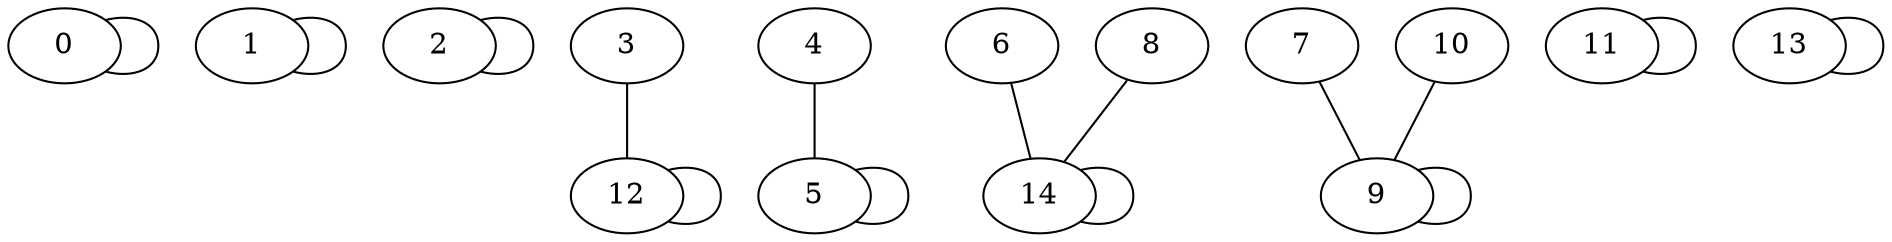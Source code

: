 graph {
	 0 -- 0;
	 1 -- 1;
	 2 -- 2;
	 3 -- 12;
	 4 -- 5;
	 5 -- 5;
	 6 -- 14;
	 7 -- 9;
	 8 -- 14;
	 9 -- 9;
	 10 -- 9;
	 11 -- 11;
	 12 -- 12;
	 13 -- 13;
	 14 -- 14;
}
